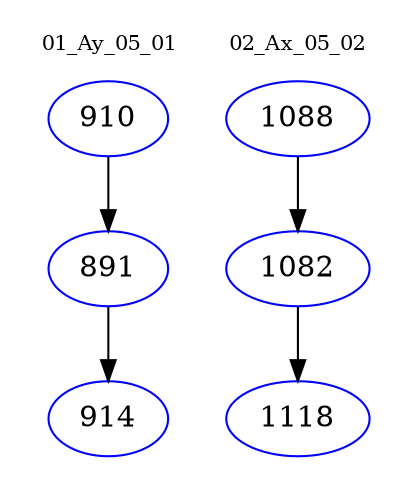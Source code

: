 digraph{
subgraph cluster_0 {
color = white
label = "01_Ay_05_01";
fontsize=10;
T0_910 [label="910", color="blue"]
T0_910 -> T0_891 [color="black"]
T0_891 [label="891", color="blue"]
T0_891 -> T0_914 [color="black"]
T0_914 [label="914", color="blue"]
}
subgraph cluster_1 {
color = white
label = "02_Ax_05_02";
fontsize=10;
T1_1088 [label="1088", color="blue"]
T1_1088 -> T1_1082 [color="black"]
T1_1082 [label="1082", color="blue"]
T1_1082 -> T1_1118 [color="black"]
T1_1118 [label="1118", color="blue"]
}
}
